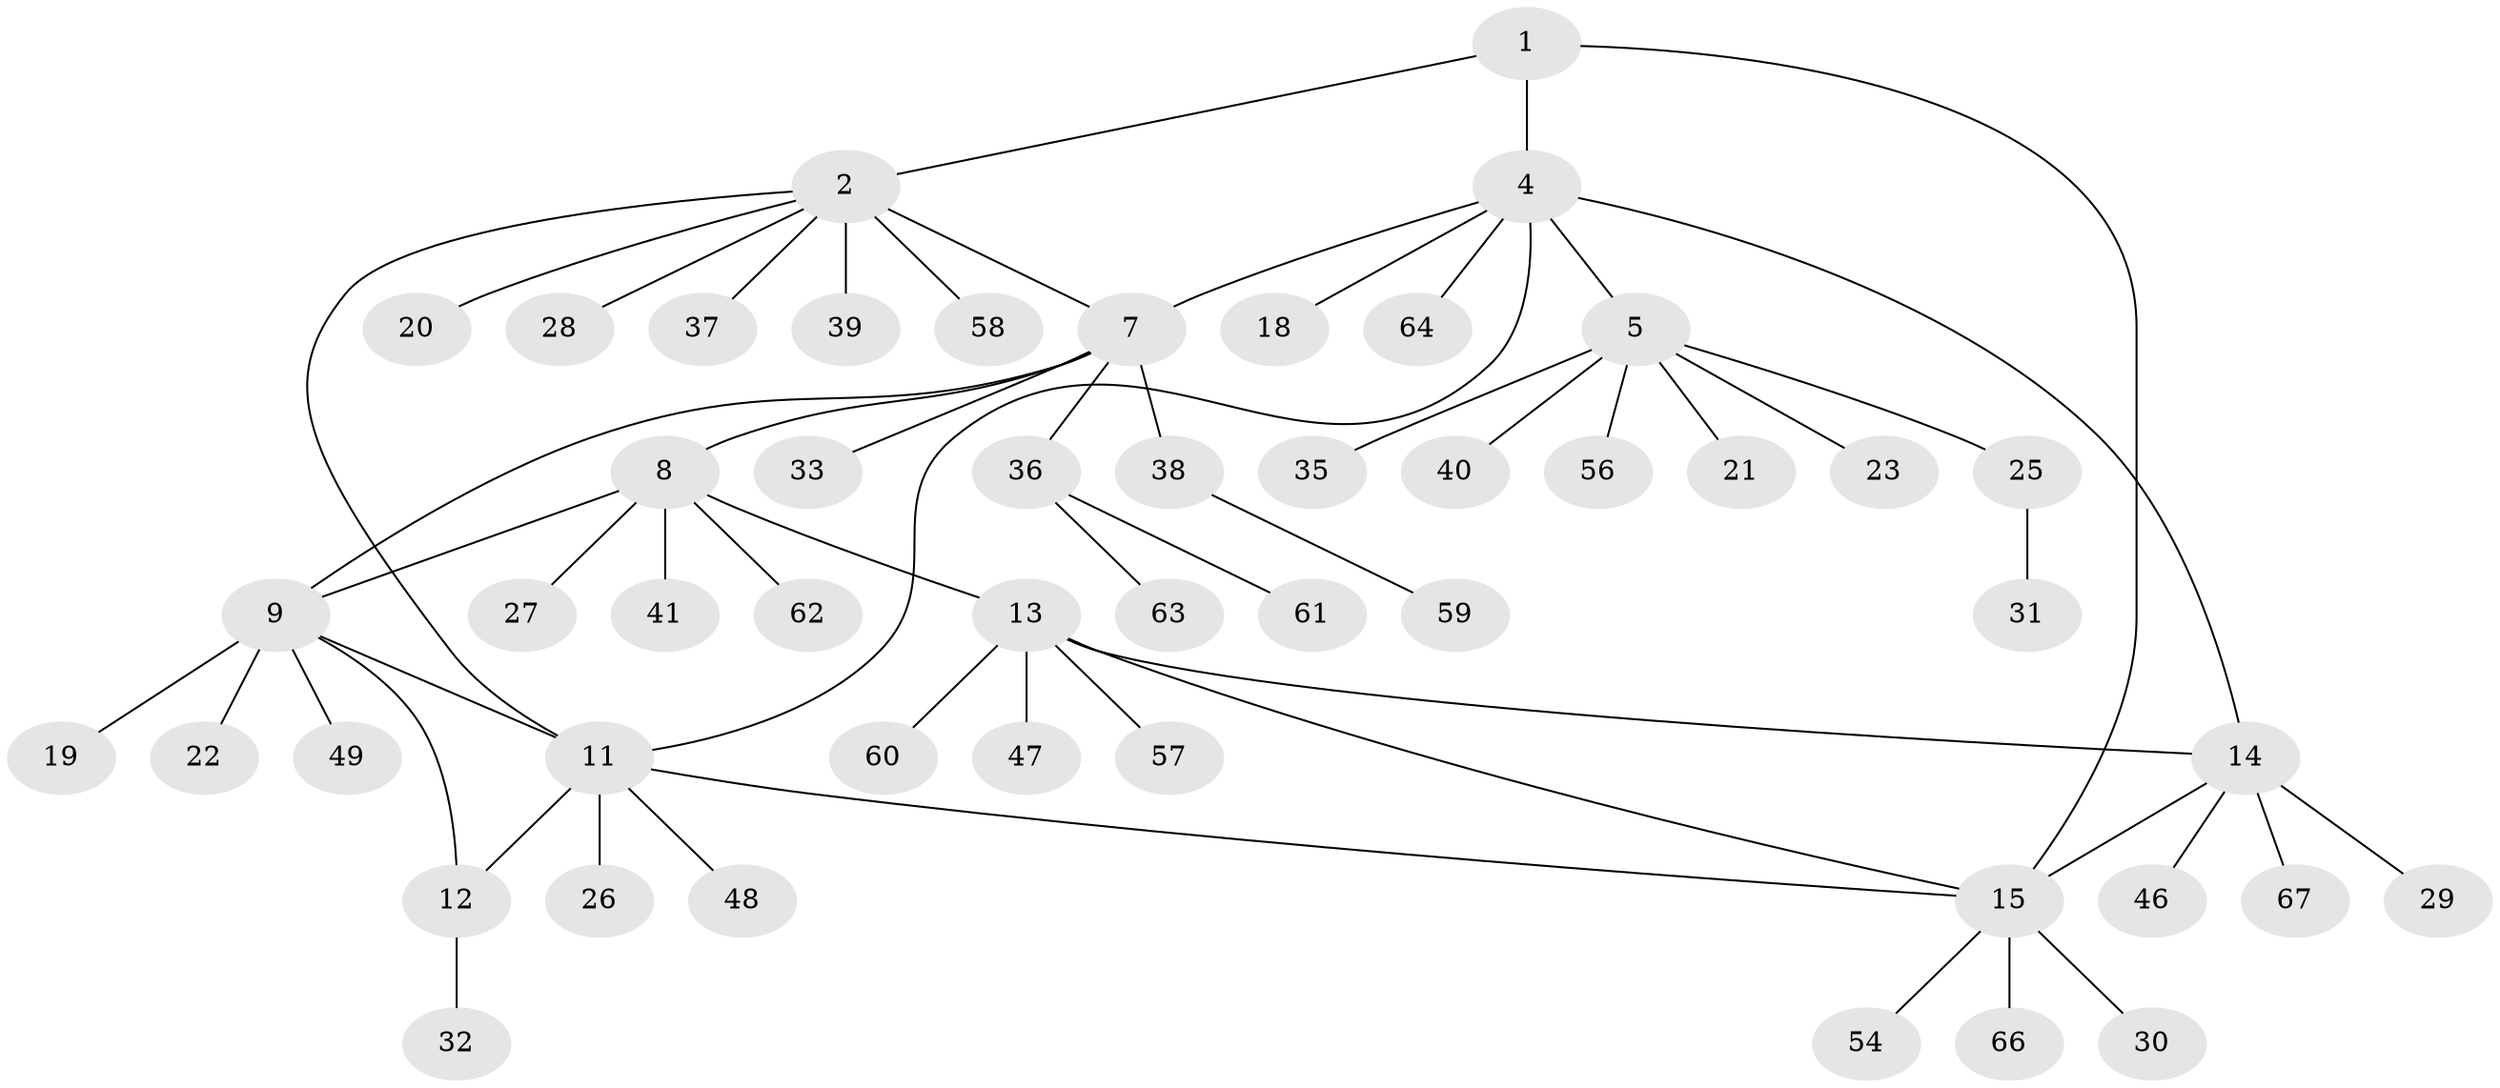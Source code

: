 // original degree distribution, {2: 0.07352941176470588, 10: 0.014705882352941176, 5: 0.029411764705882353, 3: 0.058823529411764705, 9: 0.014705882352941176, 7: 0.08823529411764706, 4: 0.04411764705882353, 8: 0.014705882352941176, 1: 0.6617647058823529}
// Generated by graph-tools (version 1.1) at 2025/42/03/06/25 10:42:09]
// undirected, 50 vertices, 58 edges
graph export_dot {
graph [start="1"]
  node [color=gray90,style=filled];
  1 [super="+3"];
  2 [super="+55"];
  4 [super="+6"];
  5 [super="+42"];
  7 [super="+16"];
  8 [super="+44"];
  9 [super="+10"];
  11 [super="+17"];
  12 [super="+51"];
  13 [super="+24"];
  14 [super="+68"];
  15 [super="+43"];
  18 [super="+52"];
  19;
  20;
  21;
  22;
  23;
  25 [super="+34"];
  26;
  27;
  28;
  29;
  30;
  31 [super="+50"];
  32;
  33;
  35;
  36 [super="+65"];
  37;
  38 [super="+45"];
  39;
  40;
  41;
  46;
  47;
  48 [super="+53"];
  49;
  54;
  56;
  57;
  58;
  59;
  60;
  61;
  62;
  63;
  64;
  66;
  67;
  1 -- 2 [weight=2];
  1 -- 4;
  1 -- 15 [weight=2];
  2 -- 7;
  2 -- 11;
  2 -- 20;
  2 -- 28;
  2 -- 37;
  2 -- 39;
  2 -- 58;
  4 -- 5 [weight=2];
  4 -- 64;
  4 -- 18;
  4 -- 7;
  4 -- 11;
  4 -- 14;
  5 -- 21;
  5 -- 23;
  5 -- 25;
  5 -- 35;
  5 -- 40;
  5 -- 56;
  7 -- 8;
  7 -- 9;
  7 -- 33;
  7 -- 36;
  7 -- 38;
  8 -- 9;
  8 -- 13;
  8 -- 27;
  8 -- 41;
  8 -- 62;
  9 -- 19;
  9 -- 22;
  9 -- 11;
  9 -- 12;
  9 -- 49;
  11 -- 12;
  11 -- 15;
  11 -- 26;
  11 -- 48;
  12 -- 32;
  13 -- 14;
  13 -- 15;
  13 -- 47;
  13 -- 57;
  13 -- 60;
  14 -- 15;
  14 -- 29;
  14 -- 46;
  14 -- 67;
  15 -- 30;
  15 -- 66;
  15 -- 54;
  25 -- 31;
  36 -- 61;
  36 -- 63;
  38 -- 59;
}
